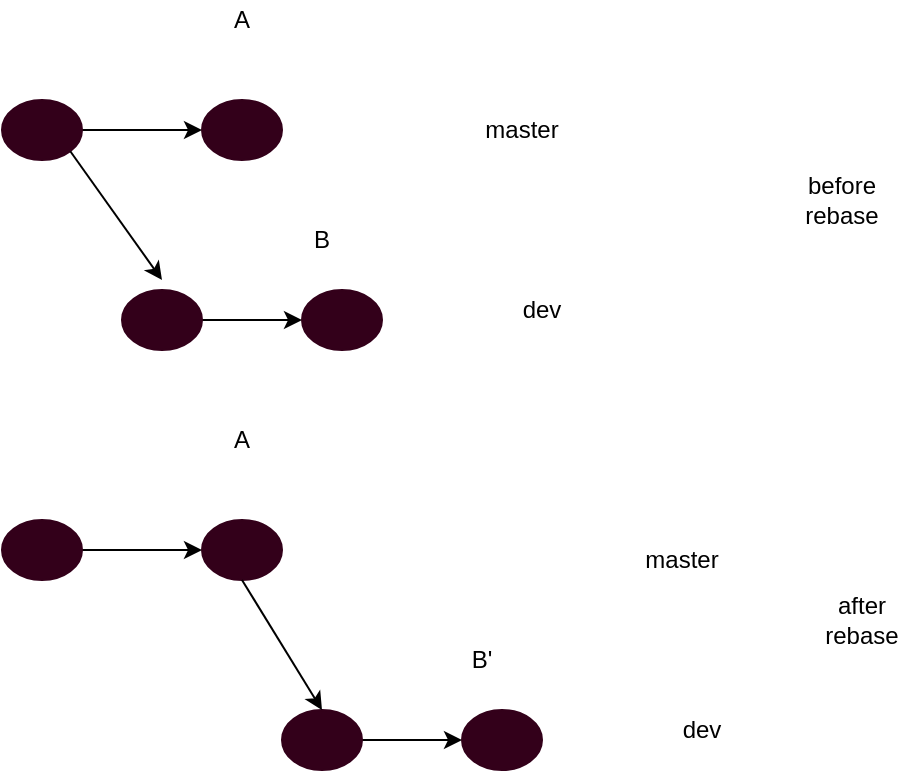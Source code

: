 <mxfile version="12.7.9" type="github">
  <diagram id="U6HKh-eIzxwhmnkf-dZN" name="Page-1">
    <mxGraphModel dx="782" dy="427" grid="1" gridSize="10" guides="1" tooltips="1" connect="1" arrows="1" fold="1" page="1" pageScale="1" pageWidth="2339" pageHeight="3300" math="0" shadow="0">
      <root>
        <mxCell id="0" />
        <mxCell id="1" parent="0" />
        <mxCell id="0x-6OW5dXfHUJ-AyQzJN-5" style="edgeStyle=orthogonalEdgeStyle;rounded=1;orthogonalLoop=1;jettySize=auto;html=1;exitX=1;exitY=0.5;exitDx=0;exitDy=0;entryX=0;entryY=0.5;entryDx=0;entryDy=0;" edge="1" parent="1" source="0x-6OW5dXfHUJ-AyQzJN-1" target="0x-6OW5dXfHUJ-AyQzJN-3">
          <mxGeometry relative="1" as="geometry" />
        </mxCell>
        <mxCell id="0x-6OW5dXfHUJ-AyQzJN-1" value="" style="ellipse;whiteSpace=wrap;html=1;strokeColor=#33001A;fillColor=#33001A;" vertex="1" parent="1">
          <mxGeometry x="460" y="90" width="40" height="30" as="geometry" />
        </mxCell>
        <mxCell id="0x-6OW5dXfHUJ-AyQzJN-2" value="master" style="text;html=1;strokeColor=none;fillColor=none;align=center;verticalAlign=middle;whiteSpace=wrap;rounded=0;" vertex="1" parent="1">
          <mxGeometry x="700" y="95" width="40" height="20" as="geometry" />
        </mxCell>
        <mxCell id="0x-6OW5dXfHUJ-AyQzJN-3" value="" style="ellipse;whiteSpace=wrap;html=1;strokeColor=#33001A;fillColor=#33001A;" vertex="1" parent="1">
          <mxGeometry x="560" y="90" width="40" height="30" as="geometry" />
        </mxCell>
        <mxCell id="0x-6OW5dXfHUJ-AyQzJN-6" value="A" style="text;html=1;strokeColor=none;fillColor=none;align=center;verticalAlign=middle;whiteSpace=wrap;rounded=0;" vertex="1" parent="1">
          <mxGeometry x="560" y="40" width="40" height="20" as="geometry" />
        </mxCell>
        <mxCell id="0x-6OW5dXfHUJ-AyQzJN-14" style="edgeStyle=orthogonalEdgeStyle;rounded=0;orthogonalLoop=1;jettySize=auto;html=1;exitX=1;exitY=0.5;exitDx=0;exitDy=0;" edge="1" parent="1" source="0x-6OW5dXfHUJ-AyQzJN-7" target="0x-6OW5dXfHUJ-AyQzJN-13">
          <mxGeometry relative="1" as="geometry" />
        </mxCell>
        <mxCell id="0x-6OW5dXfHUJ-AyQzJN-7" value="" style="ellipse;whiteSpace=wrap;html=1;strokeColor=#33001A;fillColor=#33001A;" vertex="1" parent="1">
          <mxGeometry x="520" y="185" width="40" height="30" as="geometry" />
        </mxCell>
        <mxCell id="0x-6OW5dXfHUJ-AyQzJN-10" value="dev" style="text;html=1;strokeColor=none;fillColor=none;align=center;verticalAlign=middle;whiteSpace=wrap;rounded=0;" vertex="1" parent="1">
          <mxGeometry x="710" y="185" width="40" height="20" as="geometry" />
        </mxCell>
        <mxCell id="0x-6OW5dXfHUJ-AyQzJN-13" value="" style="ellipse;whiteSpace=wrap;html=1;strokeColor=#33001A;fillColor=#33001A;" vertex="1" parent="1">
          <mxGeometry x="610" y="185" width="40" height="30" as="geometry" />
        </mxCell>
        <mxCell id="0x-6OW5dXfHUJ-AyQzJN-15" value="B" style="text;html=1;strokeColor=none;fillColor=none;align=center;verticalAlign=middle;whiteSpace=wrap;rounded=0;" vertex="1" parent="1">
          <mxGeometry x="600" y="150" width="40" height="20" as="geometry" />
        </mxCell>
        <mxCell id="0x-6OW5dXfHUJ-AyQzJN-17" value="" style="curved=1;endArrow=classic;html=1;exitX=1;exitY=1;exitDx=0;exitDy=0;" edge="1" parent="1" source="0x-6OW5dXfHUJ-AyQzJN-1">
          <mxGeometry width="50" height="50" relative="1" as="geometry">
            <mxPoint x="640" y="230" as="sourcePoint" />
            <mxPoint x="540" y="180" as="targetPoint" />
          </mxGeometry>
        </mxCell>
        <mxCell id="0x-6OW5dXfHUJ-AyQzJN-18" value="before rebase&lt;br&gt;" style="text;html=1;strokeColor=none;fillColor=none;align=center;verticalAlign=middle;whiteSpace=wrap;rounded=0;" vertex="1" parent="1">
          <mxGeometry x="860" y="130" width="40" height="20" as="geometry" />
        </mxCell>
        <mxCell id="0x-6OW5dXfHUJ-AyQzJN-19" style="edgeStyle=orthogonalEdgeStyle;rounded=0;orthogonalLoop=1;jettySize=auto;html=1;exitX=1;exitY=0.5;exitDx=0;exitDy=0;entryX=0;entryY=0.5;entryDx=0;entryDy=0;" edge="1" parent="1" source="0x-6OW5dXfHUJ-AyQzJN-20" target="0x-6OW5dXfHUJ-AyQzJN-22">
          <mxGeometry relative="1" as="geometry" />
        </mxCell>
        <mxCell id="0x-6OW5dXfHUJ-AyQzJN-20" value="" style="ellipse;whiteSpace=wrap;html=1;strokeColor=#33001A;fillColor=#33001A;" vertex="1" parent="1">
          <mxGeometry x="460" y="300" width="40" height="30" as="geometry" />
        </mxCell>
        <mxCell id="0x-6OW5dXfHUJ-AyQzJN-21" value="master" style="text;html=1;strokeColor=none;fillColor=none;align=center;verticalAlign=middle;whiteSpace=wrap;rounded=0;" vertex="1" parent="1">
          <mxGeometry x="780" y="310" width="40" height="20" as="geometry" />
        </mxCell>
        <mxCell id="0x-6OW5dXfHUJ-AyQzJN-22" value="" style="ellipse;whiteSpace=wrap;html=1;strokeColor=#33001A;fillColor=#33001A;" vertex="1" parent="1">
          <mxGeometry x="560" y="300" width="40" height="30" as="geometry" />
        </mxCell>
        <mxCell id="0x-6OW5dXfHUJ-AyQzJN-23" value="A" style="text;html=1;strokeColor=none;fillColor=none;align=center;verticalAlign=middle;whiteSpace=wrap;rounded=0;" vertex="1" parent="1">
          <mxGeometry x="560" y="250" width="40" height="20" as="geometry" />
        </mxCell>
        <mxCell id="0x-6OW5dXfHUJ-AyQzJN-24" style="edgeStyle=orthogonalEdgeStyle;rounded=0;orthogonalLoop=1;jettySize=auto;html=1;exitX=1;exitY=0.5;exitDx=0;exitDy=0;" edge="1" parent="1" source="0x-6OW5dXfHUJ-AyQzJN-25" target="0x-6OW5dXfHUJ-AyQzJN-27">
          <mxGeometry relative="1" as="geometry" />
        </mxCell>
        <mxCell id="0x-6OW5dXfHUJ-AyQzJN-25" value="" style="ellipse;whiteSpace=wrap;html=1;strokeColor=#33001A;fillColor=#33001A;" vertex="1" parent="1">
          <mxGeometry x="600" y="395" width="40" height="30" as="geometry" />
        </mxCell>
        <mxCell id="0x-6OW5dXfHUJ-AyQzJN-26" value="dev" style="text;html=1;strokeColor=none;fillColor=none;align=center;verticalAlign=middle;whiteSpace=wrap;rounded=0;" vertex="1" parent="1">
          <mxGeometry x="790" y="395" width="40" height="20" as="geometry" />
        </mxCell>
        <mxCell id="0x-6OW5dXfHUJ-AyQzJN-27" value="" style="ellipse;whiteSpace=wrap;html=1;strokeColor=#33001A;fillColor=#33001A;" vertex="1" parent="1">
          <mxGeometry x="690" y="395" width="40" height="30" as="geometry" />
        </mxCell>
        <mxCell id="0x-6OW5dXfHUJ-AyQzJN-28" value="B&#39;" style="text;html=1;strokeColor=none;fillColor=none;align=center;verticalAlign=middle;whiteSpace=wrap;rounded=0;" vertex="1" parent="1">
          <mxGeometry x="680" y="360" width="40" height="20" as="geometry" />
        </mxCell>
        <mxCell id="0x-6OW5dXfHUJ-AyQzJN-30" value="after rebase" style="text;html=1;strokeColor=none;fillColor=none;align=center;verticalAlign=middle;whiteSpace=wrap;rounded=0;" vertex="1" parent="1">
          <mxGeometry x="870" y="340" width="40" height="20" as="geometry" />
        </mxCell>
        <mxCell id="0x-6OW5dXfHUJ-AyQzJN-31" value="" style="curved=1;endArrow=classic;html=1;exitX=0.5;exitY=1;exitDx=0;exitDy=0;entryX=0.5;entryY=0;entryDx=0;entryDy=0;" edge="1" parent="1" source="0x-6OW5dXfHUJ-AyQzJN-22" target="0x-6OW5dXfHUJ-AyQzJN-25">
          <mxGeometry width="50" height="50" relative="1" as="geometry">
            <mxPoint x="504.142" y="335.607" as="sourcePoint" />
            <mxPoint x="550" y="400" as="targetPoint" />
          </mxGeometry>
        </mxCell>
      </root>
    </mxGraphModel>
  </diagram>
</mxfile>
